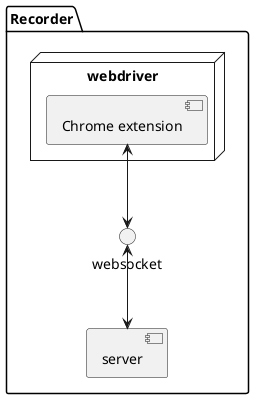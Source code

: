@startuml User events recorder

package Recorder {
  node webdriver {
    [Chrome extension] as extension
  }

  [server]

  extension <--> websocket
  websocket <--> server
}

@enduml